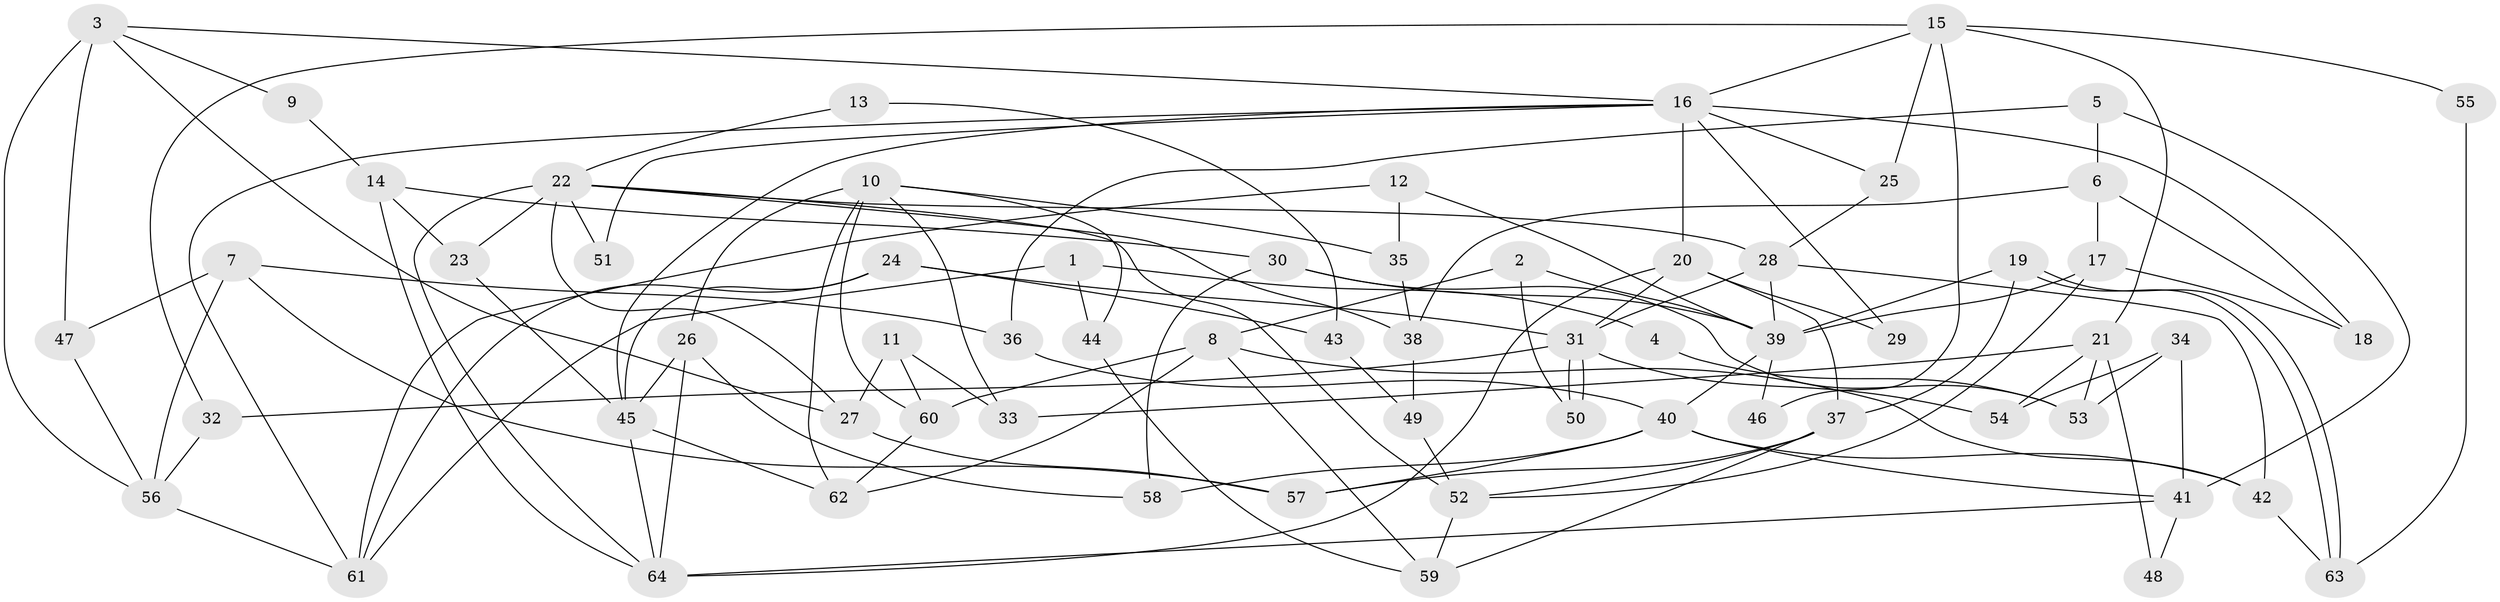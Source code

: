 // Generated by graph-tools (version 1.1) at 2025/50/03/09/25 03:50:15]
// undirected, 64 vertices, 128 edges
graph export_dot {
graph [start="1"]
  node [color=gray90,style=filled];
  1;
  2;
  3;
  4;
  5;
  6;
  7;
  8;
  9;
  10;
  11;
  12;
  13;
  14;
  15;
  16;
  17;
  18;
  19;
  20;
  21;
  22;
  23;
  24;
  25;
  26;
  27;
  28;
  29;
  30;
  31;
  32;
  33;
  34;
  35;
  36;
  37;
  38;
  39;
  40;
  41;
  42;
  43;
  44;
  45;
  46;
  47;
  48;
  49;
  50;
  51;
  52;
  53;
  54;
  55;
  56;
  57;
  58;
  59;
  60;
  61;
  62;
  63;
  64;
  1 -- 44;
  1 -- 61;
  1 -- 4;
  2 -- 39;
  2 -- 8;
  2 -- 50;
  3 -- 27;
  3 -- 56;
  3 -- 9;
  3 -- 16;
  3 -- 47;
  4 -- 53;
  5 -- 41;
  5 -- 36;
  5 -- 6;
  6 -- 18;
  6 -- 17;
  6 -- 38;
  7 -- 57;
  7 -- 47;
  7 -- 36;
  7 -- 56;
  8 -- 62;
  8 -- 42;
  8 -- 59;
  8 -- 60;
  9 -- 14;
  10 -- 60;
  10 -- 35;
  10 -- 26;
  10 -- 33;
  10 -- 44;
  10 -- 62;
  11 -- 60;
  11 -- 33;
  11 -- 27;
  12 -- 61;
  12 -- 39;
  12 -- 35;
  13 -- 43;
  13 -- 22;
  14 -- 23;
  14 -- 64;
  14 -- 30;
  15 -- 32;
  15 -- 25;
  15 -- 16;
  15 -- 21;
  15 -- 46;
  15 -- 55;
  16 -- 18;
  16 -- 20;
  16 -- 25;
  16 -- 29;
  16 -- 45;
  16 -- 51;
  16 -- 61;
  17 -- 39;
  17 -- 18;
  17 -- 52;
  19 -- 39;
  19 -- 63;
  19 -- 63;
  19 -- 37;
  20 -- 37;
  20 -- 29;
  20 -- 31;
  20 -- 64;
  21 -- 54;
  21 -- 33;
  21 -- 48;
  21 -- 53;
  22 -- 52;
  22 -- 64;
  22 -- 23;
  22 -- 27;
  22 -- 28;
  22 -- 38;
  22 -- 51;
  23 -- 45;
  24 -- 45;
  24 -- 31;
  24 -- 43;
  24 -- 61;
  25 -- 28;
  26 -- 45;
  26 -- 58;
  26 -- 64;
  27 -- 57;
  28 -- 31;
  28 -- 39;
  28 -- 42;
  30 -- 58;
  30 -- 39;
  30 -- 53;
  31 -- 50;
  31 -- 50;
  31 -- 32;
  31 -- 54;
  32 -- 56;
  34 -- 41;
  34 -- 53;
  34 -- 54;
  35 -- 38;
  36 -- 40;
  37 -- 59;
  37 -- 52;
  37 -- 57;
  38 -- 49;
  39 -- 40;
  39 -- 46;
  40 -- 57;
  40 -- 41;
  40 -- 42;
  40 -- 58;
  41 -- 64;
  41 -- 48;
  42 -- 63;
  43 -- 49;
  44 -- 59;
  45 -- 64;
  45 -- 62;
  47 -- 56;
  49 -- 52;
  52 -- 59;
  55 -- 63;
  56 -- 61;
  60 -- 62;
}
